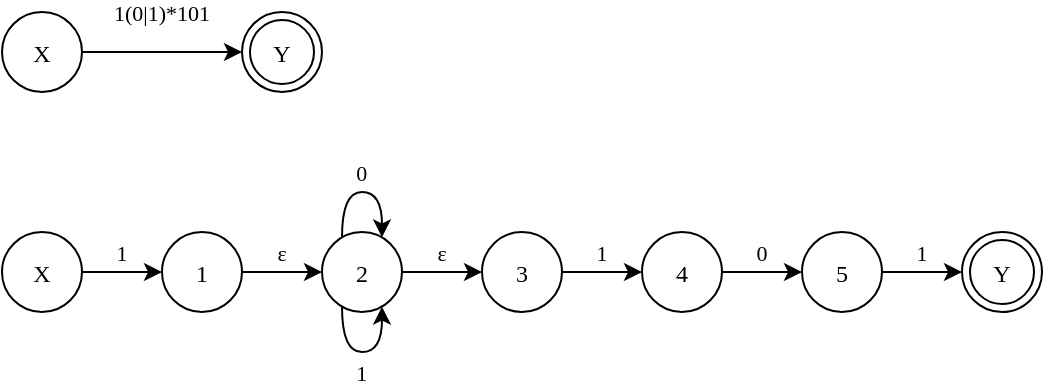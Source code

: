 <mxfile compressed="false" version="20.0.4" type="device" pages="2">
  <diagram id="zh0X_Mg4P6aXig5bxURh" name="第 1 页">
    <mxGraphModel dx="1038" dy="570" grid="1" gridSize="10" guides="1" tooltips="1" connect="1" arrows="1" fold="1" page="1" pageScale="1" pageWidth="827" pageHeight="1169" math="0" shadow="0">
      <root>
        <mxCell id="0" />
        <mxCell id="1" parent="0" />
        <mxCell id="0yLxcX_exsrHn8Y-KmPS-6" value="1(0|1)*101" style="edgeStyle=orthogonalEdgeStyle;rounded=0;orthogonalLoop=1;jettySize=auto;labelBackgroundColor=none;fontFamily=Times New Roman;" parent="1" source="0yLxcX_exsrHn8Y-KmPS-3" target="0yLxcX_exsrHn8Y-KmPS-4" edge="1">
          <mxGeometry y="20" relative="1" as="geometry">
            <mxPoint as="offset" />
          </mxGeometry>
        </mxCell>
        <mxCell id="0yLxcX_exsrHn8Y-KmPS-3" value="X" style="shape=ellipse;dashed=0;whitespace=wrap;aspect=fixed;perimeter=ellipsePerimeter;labelBackgroundColor=none;fontFamily=Times New Roman;" parent="1" vertex="1">
          <mxGeometry x="80" y="40" width="40" height="40" as="geometry" />
        </mxCell>
        <mxCell id="0yLxcX_exsrHn8Y-KmPS-4" value="Y" style="ellipse;shape=doubleEllipse;dashed=0;whitespace=wrap;aspect=fixed;labelBackgroundColor=none;fontFamily=Times New Roman;" parent="1" vertex="1">
          <mxGeometry x="200" y="40" width="40" height="40" as="geometry" />
        </mxCell>
        <mxCell id="Uk0a6IuN2yH7ym-k-NlL-1" value="ε" style="edgeStyle=orthogonalEdgeStyle;rounded=0;orthogonalLoop=1;jettySize=auto;labelBackgroundColor=none;fontFamily=Times New Roman;" parent="1" source="0yLxcX_exsrHn8Y-KmPS-10" target="0yLxcX_exsrHn8Y-KmPS-14" edge="1">
          <mxGeometry y="10" relative="1" as="geometry">
            <mxPoint as="offset" />
          </mxGeometry>
        </mxCell>
        <mxCell id="0yLxcX_exsrHn8Y-KmPS-10" value="1" style="shape=ellipse;dashed=0;whitespace=wrap;aspect=fixed;perimeter=ellipsePerimeter;labelBackgroundColor=none;fontFamily=Times New Roman;" parent="1" vertex="1">
          <mxGeometry x="160" y="150" width="40" height="40" as="geometry" />
        </mxCell>
        <mxCell id="Uk0a6IuN2yH7ym-k-NlL-2" value="ε" style="edgeStyle=orthogonalEdgeStyle;rounded=0;orthogonalLoop=1;jettySize=auto;labelBackgroundColor=none;fontFamily=Times New Roman;" parent="1" source="0yLxcX_exsrHn8Y-KmPS-14" target="0yLxcX_exsrHn8Y-KmPS-16" edge="1">
          <mxGeometry y="10" relative="1" as="geometry">
            <mxPoint as="offset" />
          </mxGeometry>
        </mxCell>
        <mxCell id="0yLxcX_exsrHn8Y-KmPS-14" value="2" style="shape=ellipse;dashed=0;whitespace=wrap;aspect=fixed;perimeter=ellipsePerimeter;labelBackgroundColor=none;fontFamily=Times New Roman;" parent="1" vertex="1">
          <mxGeometry x="240" y="150" width="40" height="40" as="geometry" />
        </mxCell>
        <mxCell id="Uk0a6IuN2yH7ym-k-NlL-10" value="1" style="edgeStyle=orthogonalEdgeStyle;curved=1;rounded=0;orthogonalLoop=1;jettySize=auto;labelBackgroundColor=none;fontFamily=Times New Roman;" parent="1" source="0yLxcX_exsrHn8Y-KmPS-16" target="Uk0a6IuN2yH7ym-k-NlL-7" edge="1">
          <mxGeometry y="10" relative="1" as="geometry">
            <mxPoint as="offset" />
          </mxGeometry>
        </mxCell>
        <mxCell id="0yLxcX_exsrHn8Y-KmPS-16" value="3" style="shape=ellipse;dashed=0;whitespace=wrap;aspect=fixed;perimeter=ellipsePerimeter;labelBackgroundColor=none;fontFamily=Times New Roman;" parent="1" vertex="1">
          <mxGeometry x="320" y="150" width="40" height="40" as="geometry" />
        </mxCell>
        <mxCell id="Uk0a6IuN2yH7ym-k-NlL-4" value="0" style="edgeStyle=orthogonalEdgeStyle;rounded=0;orthogonalLoop=1;jettySize=auto;curved=1;labelBackgroundColor=none;fontFamily=Times New Roman;" parent="1" source="0yLxcX_exsrHn8Y-KmPS-14" target="0yLxcX_exsrHn8Y-KmPS-14" edge="1">
          <mxGeometry y="10" relative="1" as="geometry">
            <Array as="points">
              <mxPoint x="270" y="130" />
            </Array>
            <mxPoint as="offset" />
          </mxGeometry>
        </mxCell>
        <mxCell id="Uk0a6IuN2yH7ym-k-NlL-6" value="1" style="edgeStyle=orthogonalEdgeStyle;curved=1;rounded=0;orthogonalLoop=1;jettySize=auto;labelBackgroundColor=none;fontFamily=Times New Roman;" parent="1" source="0yLxcX_exsrHn8Y-KmPS-14" target="0yLxcX_exsrHn8Y-KmPS-14" edge="1">
          <mxGeometry y="-10" relative="1" as="geometry">
            <Array as="points">
              <mxPoint x="270" y="210" />
            </Array>
            <mxPoint as="offset" />
          </mxGeometry>
        </mxCell>
        <mxCell id="Uk0a6IuN2yH7ym-k-NlL-11" value="0" style="edgeStyle=orthogonalEdgeStyle;curved=1;rounded=0;orthogonalLoop=1;jettySize=auto;labelBackgroundColor=none;fontFamily=Times New Roman;" parent="1" source="Uk0a6IuN2yH7ym-k-NlL-7" target="Uk0a6IuN2yH7ym-k-NlL-15" edge="1">
          <mxGeometry y="10" relative="1" as="geometry">
            <mxPoint x="480" y="170" as="targetPoint" />
            <mxPoint as="offset" />
          </mxGeometry>
        </mxCell>
        <mxCell id="Uk0a6IuN2yH7ym-k-NlL-7" value="4" style="shape=ellipse;dashed=0;whitespace=wrap;aspect=fixed;perimeter=ellipsePerimeter;labelBackgroundColor=none;fontFamily=Times New Roman;" parent="1" vertex="1">
          <mxGeometry x="400" y="150" width="40" height="40" as="geometry" />
        </mxCell>
        <mxCell id="Uk0a6IuN2yH7ym-k-NlL-13" value="1" style="edgeStyle=orthogonalEdgeStyle;curved=1;rounded=0;orthogonalLoop=1;jettySize=auto;labelBackgroundColor=none;fontFamily=Times New Roman;" parent="1" source="Uk0a6IuN2yH7ym-k-NlL-12" target="0yLxcX_exsrHn8Y-KmPS-10" edge="1">
          <mxGeometry y="10" relative="1" as="geometry">
            <mxPoint as="offset" />
          </mxGeometry>
        </mxCell>
        <mxCell id="Uk0a6IuN2yH7ym-k-NlL-12" value="X" style="shape=ellipse;dashed=0;whitespace=wrap;aspect=fixed;perimeter=ellipsePerimeter;labelBackgroundColor=none;fontFamily=Times New Roman;" parent="1" vertex="1">
          <mxGeometry x="80" y="150" width="40" height="40" as="geometry" />
        </mxCell>
        <mxCell id="Uk0a6IuN2yH7ym-k-NlL-14" value="Y" style="ellipse;shape=doubleEllipse;dashed=0;whitespace=wrap;aspect=fixed;labelBackgroundColor=none;fontFamily=Times New Roman;" parent="1" vertex="1">
          <mxGeometry x="560" y="150" width="40" height="40" as="geometry" />
        </mxCell>
        <mxCell id="Uk0a6IuN2yH7ym-k-NlL-16" value="1" style="edgeStyle=orthogonalEdgeStyle;curved=1;rounded=0;orthogonalLoop=1;jettySize=auto;labelBackgroundColor=none;fontFamily=Times New Roman;" parent="1" source="Uk0a6IuN2yH7ym-k-NlL-15" target="Uk0a6IuN2yH7ym-k-NlL-14" edge="1">
          <mxGeometry y="10" relative="1" as="geometry">
            <mxPoint as="offset" />
          </mxGeometry>
        </mxCell>
        <mxCell id="Uk0a6IuN2yH7ym-k-NlL-15" value="5" style="shape=ellipse;dashed=0;whitespace=wrap;aspect=fixed;perimeter=ellipsePerimeter;labelBackgroundColor=none;fontFamily=Times New Roman;" parent="1" vertex="1">
          <mxGeometry x="480" y="150" width="40" height="40" as="geometry" />
        </mxCell>
      </root>
    </mxGraphModel>
  </diagram>
  <diagram id="UL5Se84l4T3Ok_c61Oon" name="第 2 页">
    <mxGraphModel dx="424" dy="233" grid="1" gridSize="10" guides="1" tooltips="1" connect="1" arrows="1" fold="1" page="1" pageScale="1" pageWidth="827" pageHeight="1169" math="0" shadow="0">
      <root>
        <mxCell id="0" />
        <mxCell id="1" parent="0" />
        <mxCell id="wIRm04QQZilNptI9hJvJ-2" value="1" style="shape=ellipse;dashed=0;whitespace=wrap;aspect=fixed;perimeter=ellipsePerimeter;labelBackgroundColor=none;fontFamily=Times New Roman;" parent="1" vertex="1">
          <mxGeometry x="240" y="80" width="40" height="40" as="geometry" />
        </mxCell>
        <mxCell id="miRZOksBkr2RMIpvzrER-6" value="0" style="rounded=0;orthogonalLoop=1;jettySize=auto;labelBackgroundColor=none;fontFamily=Times New Roman;" parent="1" source="wIRm04QQZilNptI9hJvJ-4" target="wIRm04QQZilNptI9hJvJ-6" edge="1">
          <mxGeometry x="0.181" y="9" relative="1" as="geometry">
            <mxPoint as="offset" />
          </mxGeometry>
        </mxCell>
        <mxCell id="miRZOksBkr2RMIpvzrER-7" value="1" style="rounded=0;orthogonalLoop=1;jettySize=auto;labelBackgroundColor=none;fontFamily=Times New Roman;" parent="1" source="wIRm04QQZilNptI9hJvJ-4" target="wIRm04QQZilNptI9hJvJ-10" edge="1">
          <mxGeometry x="0.181" y="-9" relative="1" as="geometry">
            <mxPoint as="offset" />
          </mxGeometry>
        </mxCell>
        <mxCell id="wIRm04QQZilNptI9hJvJ-4" value="2" style="shape=ellipse;dashed=0;whitespace=wrap;aspect=fixed;perimeter=ellipsePerimeter;labelBackgroundColor=none;fontFamily=Times New Roman;" parent="1" vertex="1">
          <mxGeometry x="240" y="160" width="40" height="40" as="geometry" />
        </mxCell>
        <mxCell id="miRZOksBkr2RMIpvzrER-9" value="1" style="edgeStyle=none;rounded=0;orthogonalLoop=1;jettySize=auto;labelBackgroundColor=none;fontFamily=Times New Roman;" parent="1" source="wIRm04QQZilNptI9hJvJ-6" target="wIRm04QQZilNptI9hJvJ-10" edge="1">
          <mxGeometry y="10" relative="1" as="geometry">
            <mxPoint as="offset" />
          </mxGeometry>
        </mxCell>
        <mxCell id="wIRm04QQZilNptI9hJvJ-6" value="3" style="shape=ellipse;dashed=0;whitespace=wrap;aspect=fixed;perimeter=ellipsePerimeter;labelBackgroundColor=none;fontFamily=Times New Roman;" parent="1" vertex="1">
          <mxGeometry x="320" y="120" width="40" height="40" as="geometry" />
        </mxCell>
        <mxCell id="miRZOksBkr2RMIpvzrER-10" value="0" style="edgeStyle=none;rounded=0;orthogonalLoop=1;jettySize=auto;labelBackgroundColor=none;fontFamily=Times New Roman;" parent="1" source="wIRm04QQZilNptI9hJvJ-10" target="wIRm04QQZilNptI9hJvJ-15" edge="1">
          <mxGeometry x="-0.181" y="-9" relative="1" as="geometry">
            <mxPoint as="offset" />
          </mxGeometry>
        </mxCell>
        <mxCell id="wIRm04QQZilNptI9hJvJ-10" value="4" style="shape=ellipse;dashed=0;whitespace=wrap;aspect=fixed;perimeter=ellipsePerimeter;labelBackgroundColor=none;fontFamily=Times New Roman;" parent="1" vertex="1">
          <mxGeometry x="320" y="200" width="40" height="40" as="geometry" />
        </mxCell>
        <mxCell id="miRZOksBkr2RMIpvzrER-1" value="0" style="rounded=0;orthogonalLoop=1;jettySize=auto;labelBackgroundColor=none;fontFamily=Times New Roman;" parent="1" source="wIRm04QQZilNptI9hJvJ-12" target="wIRm04QQZilNptI9hJvJ-2" edge="1">
          <mxGeometry x="0.181" y="9" relative="1" as="geometry">
            <mxPoint as="offset" />
          </mxGeometry>
        </mxCell>
        <mxCell id="miRZOksBkr2RMIpvzrER-2" value="1" style="edgeStyle=none;rounded=0;orthogonalLoop=1;jettySize=auto;labelBackgroundColor=none;fontFamily=Times New Roman;" parent="1" source="wIRm04QQZilNptI9hJvJ-12" target="wIRm04QQZilNptI9hJvJ-4" edge="1">
          <mxGeometry x="0.181" y="-9" relative="1" as="geometry">
            <mxPoint as="offset" />
          </mxGeometry>
        </mxCell>
        <mxCell id="wIRm04QQZilNptI9hJvJ-12" value="0" style="shape=ellipse;dashed=0;whitespace=wrap;aspect=fixed;perimeter=ellipsePerimeter;labelBackgroundColor=none;fontFamily=Times New Roman;" parent="1" vertex="1">
          <mxGeometry x="160" y="120" width="40" height="40" as="geometry" />
        </mxCell>
        <mxCell id="miRZOksBkr2RMIpvzrER-14" value="0" style="rounded=0;orthogonalLoop=1;jettySize=auto;labelBackgroundColor=none;fontFamily=Times New Roman;" parent="1" source="wIRm04QQZilNptI9hJvJ-15" target="wIRm04QQZilNptI9hJvJ-6" edge="1">
          <mxGeometry x="0.181" y="-9" relative="1" as="geometry">
            <mxPoint as="offset" />
          </mxGeometry>
        </mxCell>
        <mxCell id="miRZOksBkr2RMIpvzrER-15" value="1" style="edgeStyle=orthogonalEdgeStyle;rounded=0;orthogonalLoop=1;jettySize=auto;curved=1;labelBackgroundColor=none;fontFamily=Times New Roman;" parent="1" source="wIRm04QQZilNptI9hJvJ-15" target="miRZOksBkr2RMIpvzrER-12" edge="1">
          <mxGeometry y="10" relative="1" as="geometry">
            <Array as="points">
              <mxPoint x="460" y="170" />
              <mxPoint x="460" y="170" />
            </Array>
            <mxPoint as="offset" />
          </mxGeometry>
        </mxCell>
        <mxCell id="wIRm04QQZilNptI9hJvJ-15" value="5" style="shape=ellipse;dashed=0;whitespace=wrap;aspect=fixed;perimeter=ellipsePerimeter;labelBackgroundColor=none;fontFamily=Times New Roman;" parent="1" vertex="1">
          <mxGeometry x="400" y="160" width="40" height="40" as="geometry" />
        </mxCell>
        <mxCell id="miRZOksBkr2RMIpvzrER-3" value="0" style="edgeStyle=orthogonalEdgeStyle;rounded=0;orthogonalLoop=1;jettySize=auto;curved=1;labelBackgroundColor=none;fontFamily=Times New Roman;" parent="1" source="wIRm04QQZilNptI9hJvJ-2" target="wIRm04QQZilNptI9hJvJ-2" edge="1">
          <mxGeometry x="-0.612" y="10" relative="1" as="geometry">
            <Array as="points">
              <mxPoint x="260" y="60" />
            </Array>
            <mxPoint as="offset" />
          </mxGeometry>
        </mxCell>
        <mxCell id="miRZOksBkr2RMIpvzrER-5" value="1" style="edgeStyle=orthogonalEdgeStyle;curved=1;rounded=0;orthogonalLoop=1;jettySize=auto;labelBackgroundColor=none;fontFamily=Times New Roman;" parent="1" source="wIRm04QQZilNptI9hJvJ-2" target="wIRm04QQZilNptI9hJvJ-2" edge="1">
          <mxGeometry y="10" relative="1" as="geometry">
            <mxPoint as="offset" />
          </mxGeometry>
        </mxCell>
        <mxCell id="miRZOksBkr2RMIpvzrER-8" value="0" style="edgeStyle=orthogonalEdgeStyle;rounded=0;orthogonalLoop=1;jettySize=auto;curved=1;labelBackgroundColor=none;fontFamily=Times New Roman;" parent="1" source="wIRm04QQZilNptI9hJvJ-6" target="wIRm04QQZilNptI9hJvJ-6" edge="1">
          <mxGeometry y="10" relative="1" as="geometry">
            <Array as="points">
              <mxPoint x="340" y="100" />
            </Array>
            <mxPoint as="offset" />
          </mxGeometry>
        </mxCell>
        <mxCell id="miRZOksBkr2RMIpvzrER-11" value="1" style="edgeStyle=orthogonalEdgeStyle;rounded=0;orthogonalLoop=1;jettySize=auto;curved=1;labelBackgroundColor=none;fontFamily=Times New Roman;" parent="1" source="wIRm04QQZilNptI9hJvJ-10" target="wIRm04QQZilNptI9hJvJ-10" edge="1">
          <mxGeometry y="-10" relative="1" as="geometry">
            <Array as="points">
              <mxPoint x="330" y="260" />
            </Array>
            <mxPoint as="offset" />
          </mxGeometry>
        </mxCell>
        <mxCell id="miRZOksBkr2RMIpvzrER-18" value="0" style="edgeStyle=orthogonalEdgeStyle;rounded=0;orthogonalLoop=1;jettySize=auto;curved=1;labelBackgroundColor=none;fontFamily=Times New Roman;" parent="1" source="miRZOksBkr2RMIpvzrER-12" target="wIRm04QQZilNptI9hJvJ-15" edge="1">
          <mxGeometry y="10" relative="1" as="geometry">
            <Array as="points">
              <mxPoint x="460" y="190" />
              <mxPoint x="460" y="190" />
            </Array>
            <mxPoint as="offset" />
          </mxGeometry>
        </mxCell>
        <mxCell id="miRZOksBkr2RMIpvzrER-19" value="1" style="rounded=0;orthogonalLoop=1;jettySize=auto;edgeStyle=orthogonalEdgeStyle;curved=1;labelBackgroundColor=none;fontFamily=Times New Roman;" parent="1" source="miRZOksBkr2RMIpvzrER-12" target="wIRm04QQZilNptI9hJvJ-10" edge="1">
          <mxGeometry x="0.042" y="10" relative="1" as="geometry">
            <Array as="points">
              <mxPoint x="500" y="230" />
            </Array>
            <mxPoint as="offset" />
          </mxGeometry>
        </mxCell>
        <mxCell id="miRZOksBkr2RMIpvzrER-12" value="6" style="shape=ellipse;dashed=0;whitespace=wrap;aspect=fixed;perimeter=ellipsePerimeter;labelBackgroundColor=none;fontFamily=Times New Roman;" parent="1" vertex="1">
          <mxGeometry x="480" y="160" width="40" height="40" as="geometry" />
        </mxCell>
      </root>
    </mxGraphModel>
  </diagram>
</mxfile>
